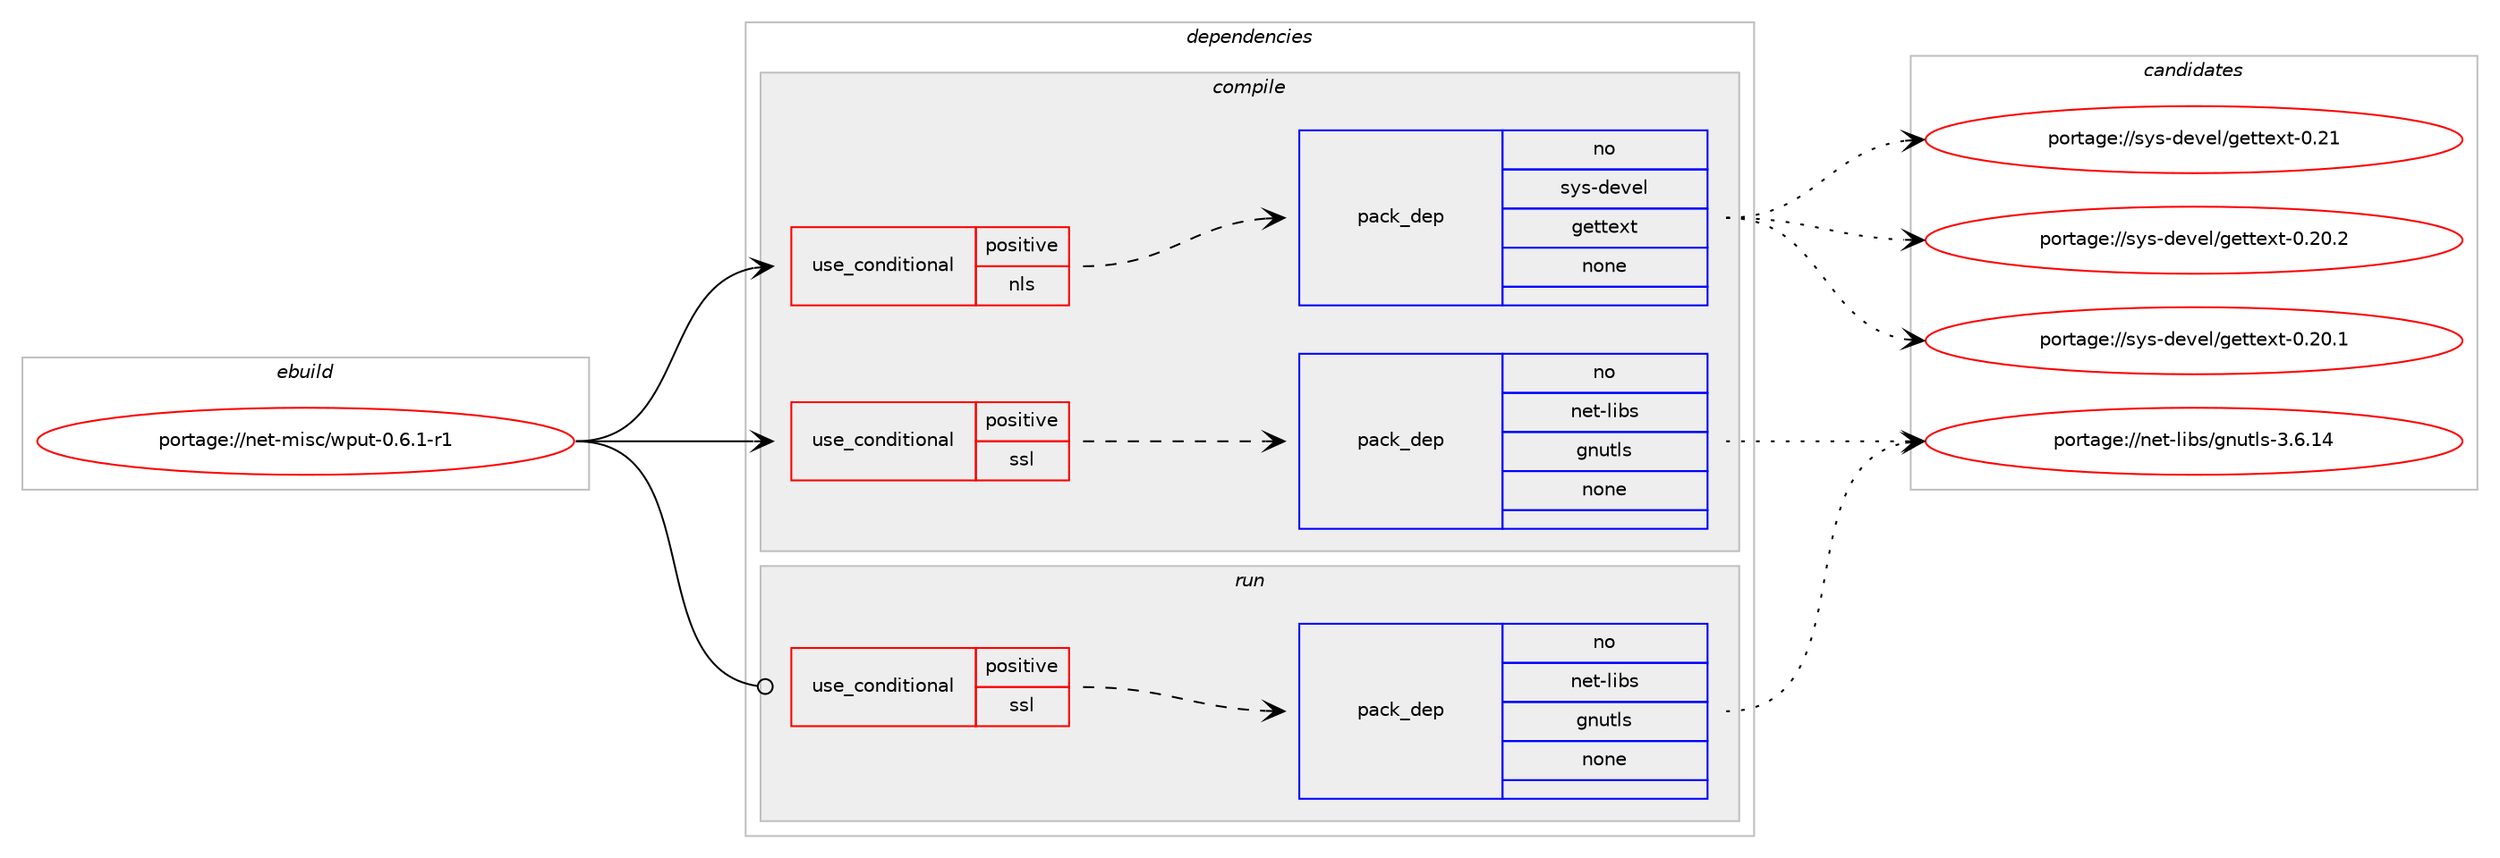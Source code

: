 digraph prolog {

# *************
# Graph options
# *************

newrank=true;
concentrate=true;
compound=true;
graph [rankdir=LR,fontname=Helvetica,fontsize=10,ranksep=1.5];#, ranksep=2.5, nodesep=0.2];
edge  [arrowhead=vee];
node  [fontname=Helvetica,fontsize=10];

# **********
# The ebuild
# **********

subgraph cluster_leftcol {
color=gray;
rank=same;
label=<<i>ebuild</i>>;
id [label="portage://net-misc/wput-0.6.1-r1", color=red, width=4, href="../net-misc/wput-0.6.1-r1.svg"];
}

# ****************
# The dependencies
# ****************

subgraph cluster_midcol {
color=gray;
label=<<i>dependencies</i>>;
subgraph cluster_compile {
fillcolor="#eeeeee";
style=filled;
label=<<i>compile</i>>;
subgraph cond486 {
dependency3491 [label=<<TABLE BORDER="0" CELLBORDER="1" CELLSPACING="0" CELLPADDING="4"><TR><TD ROWSPAN="3" CELLPADDING="10">use_conditional</TD></TR><TR><TD>positive</TD></TR><TR><TD>nls</TD></TR></TABLE>>, shape=none, color=red];
subgraph pack2939 {
dependency3492 [label=<<TABLE BORDER="0" CELLBORDER="1" CELLSPACING="0" CELLPADDING="4" WIDTH="220"><TR><TD ROWSPAN="6" CELLPADDING="30">pack_dep</TD></TR><TR><TD WIDTH="110">no</TD></TR><TR><TD>sys-devel</TD></TR><TR><TD>gettext</TD></TR><TR><TD>none</TD></TR><TR><TD></TD></TR></TABLE>>, shape=none, color=blue];
}
dependency3491:e -> dependency3492:w [weight=20,style="dashed",arrowhead="vee"];
}
id:e -> dependency3491:w [weight=20,style="solid",arrowhead="vee"];
subgraph cond487 {
dependency3493 [label=<<TABLE BORDER="0" CELLBORDER="1" CELLSPACING="0" CELLPADDING="4"><TR><TD ROWSPAN="3" CELLPADDING="10">use_conditional</TD></TR><TR><TD>positive</TD></TR><TR><TD>ssl</TD></TR></TABLE>>, shape=none, color=red];
subgraph pack2940 {
dependency3494 [label=<<TABLE BORDER="0" CELLBORDER="1" CELLSPACING="0" CELLPADDING="4" WIDTH="220"><TR><TD ROWSPAN="6" CELLPADDING="30">pack_dep</TD></TR><TR><TD WIDTH="110">no</TD></TR><TR><TD>net-libs</TD></TR><TR><TD>gnutls</TD></TR><TR><TD>none</TD></TR><TR><TD></TD></TR></TABLE>>, shape=none, color=blue];
}
dependency3493:e -> dependency3494:w [weight=20,style="dashed",arrowhead="vee"];
}
id:e -> dependency3493:w [weight=20,style="solid",arrowhead="vee"];
}
subgraph cluster_compileandrun {
fillcolor="#eeeeee";
style=filled;
label=<<i>compile and run</i>>;
}
subgraph cluster_run {
fillcolor="#eeeeee";
style=filled;
label=<<i>run</i>>;
subgraph cond488 {
dependency3495 [label=<<TABLE BORDER="0" CELLBORDER="1" CELLSPACING="0" CELLPADDING="4"><TR><TD ROWSPAN="3" CELLPADDING="10">use_conditional</TD></TR><TR><TD>positive</TD></TR><TR><TD>ssl</TD></TR></TABLE>>, shape=none, color=red];
subgraph pack2941 {
dependency3496 [label=<<TABLE BORDER="0" CELLBORDER="1" CELLSPACING="0" CELLPADDING="4" WIDTH="220"><TR><TD ROWSPAN="6" CELLPADDING="30">pack_dep</TD></TR><TR><TD WIDTH="110">no</TD></TR><TR><TD>net-libs</TD></TR><TR><TD>gnutls</TD></TR><TR><TD>none</TD></TR><TR><TD></TD></TR></TABLE>>, shape=none, color=blue];
}
dependency3495:e -> dependency3496:w [weight=20,style="dashed",arrowhead="vee"];
}
id:e -> dependency3495:w [weight=20,style="solid",arrowhead="odot"];
}
}

# **************
# The candidates
# **************

subgraph cluster_choices {
rank=same;
color=gray;
label=<<i>candidates</i>>;

subgraph choice2939 {
color=black;
nodesep=1;
choice11512111545100101118101108471031011161161011201164548465049 [label="portage://sys-devel/gettext-0.21", color=red, width=4,href="../sys-devel/gettext-0.21.svg"];
choice115121115451001011181011084710310111611610112011645484650484650 [label="portage://sys-devel/gettext-0.20.2", color=red, width=4,href="../sys-devel/gettext-0.20.2.svg"];
choice115121115451001011181011084710310111611610112011645484650484649 [label="portage://sys-devel/gettext-0.20.1", color=red, width=4,href="../sys-devel/gettext-0.20.1.svg"];
dependency3492:e -> choice11512111545100101118101108471031011161161011201164548465049:w [style=dotted,weight="100"];
dependency3492:e -> choice115121115451001011181011084710310111611610112011645484650484650:w [style=dotted,weight="100"];
dependency3492:e -> choice115121115451001011181011084710310111611610112011645484650484649:w [style=dotted,weight="100"];
}
subgraph choice2940 {
color=black;
nodesep=1;
choice11010111645108105981154710311011711610811545514654464952 [label="portage://net-libs/gnutls-3.6.14", color=red, width=4,href="../net-libs/gnutls-3.6.14.svg"];
dependency3494:e -> choice11010111645108105981154710311011711610811545514654464952:w [style=dotted,weight="100"];
}
subgraph choice2941 {
color=black;
nodesep=1;
choice11010111645108105981154710311011711610811545514654464952 [label="portage://net-libs/gnutls-3.6.14", color=red, width=4,href="../net-libs/gnutls-3.6.14.svg"];
dependency3496:e -> choice11010111645108105981154710311011711610811545514654464952:w [style=dotted,weight="100"];
}
}

}
